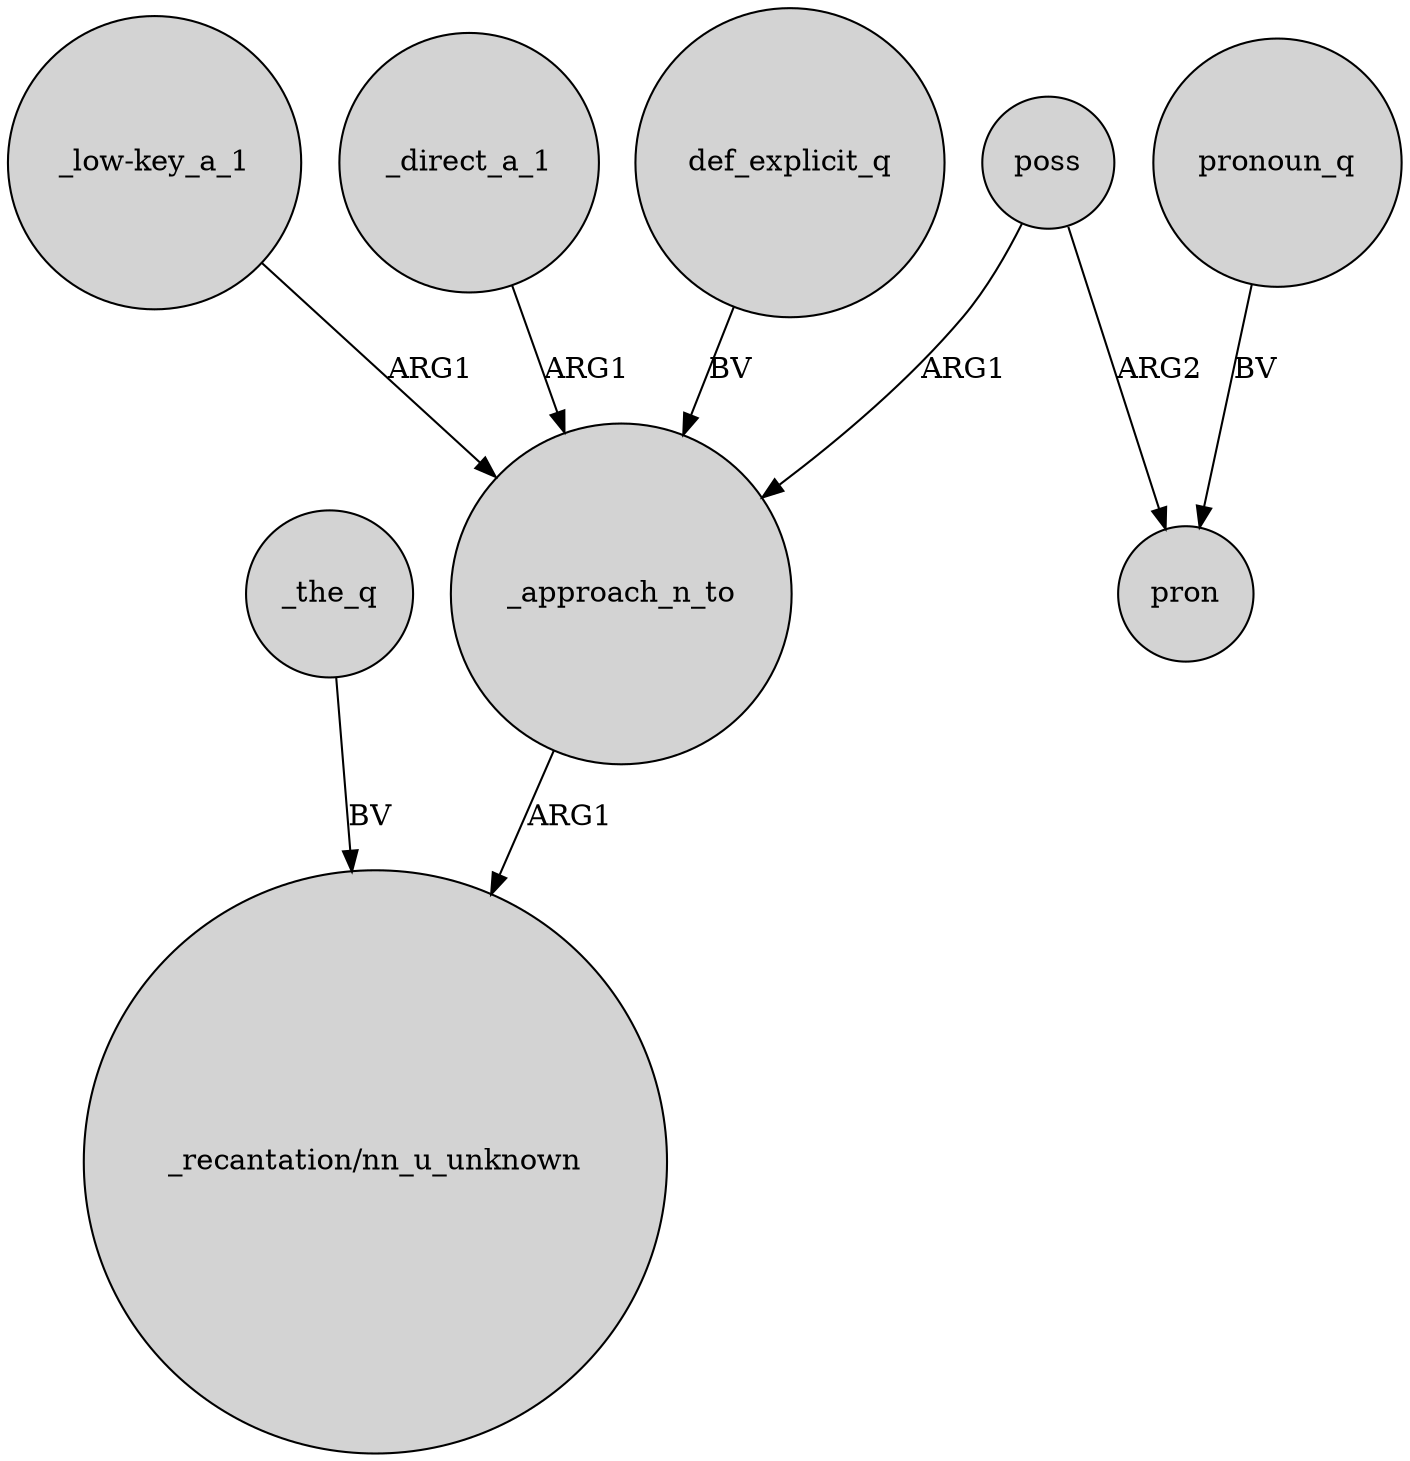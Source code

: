 digraph {
	node [shape=circle style=filled]
	_the_q -> "_recantation/nn_u_unknown" [label=BV]
	"_low-key_a_1" -> _approach_n_to [label=ARG1]
	def_explicit_q -> _approach_n_to [label=BV]
	poss -> pron [label=ARG2]
	_direct_a_1 -> _approach_n_to [label=ARG1]
	poss -> _approach_n_to [label=ARG1]
	_approach_n_to -> "_recantation/nn_u_unknown" [label=ARG1]
	pronoun_q -> pron [label=BV]
}
